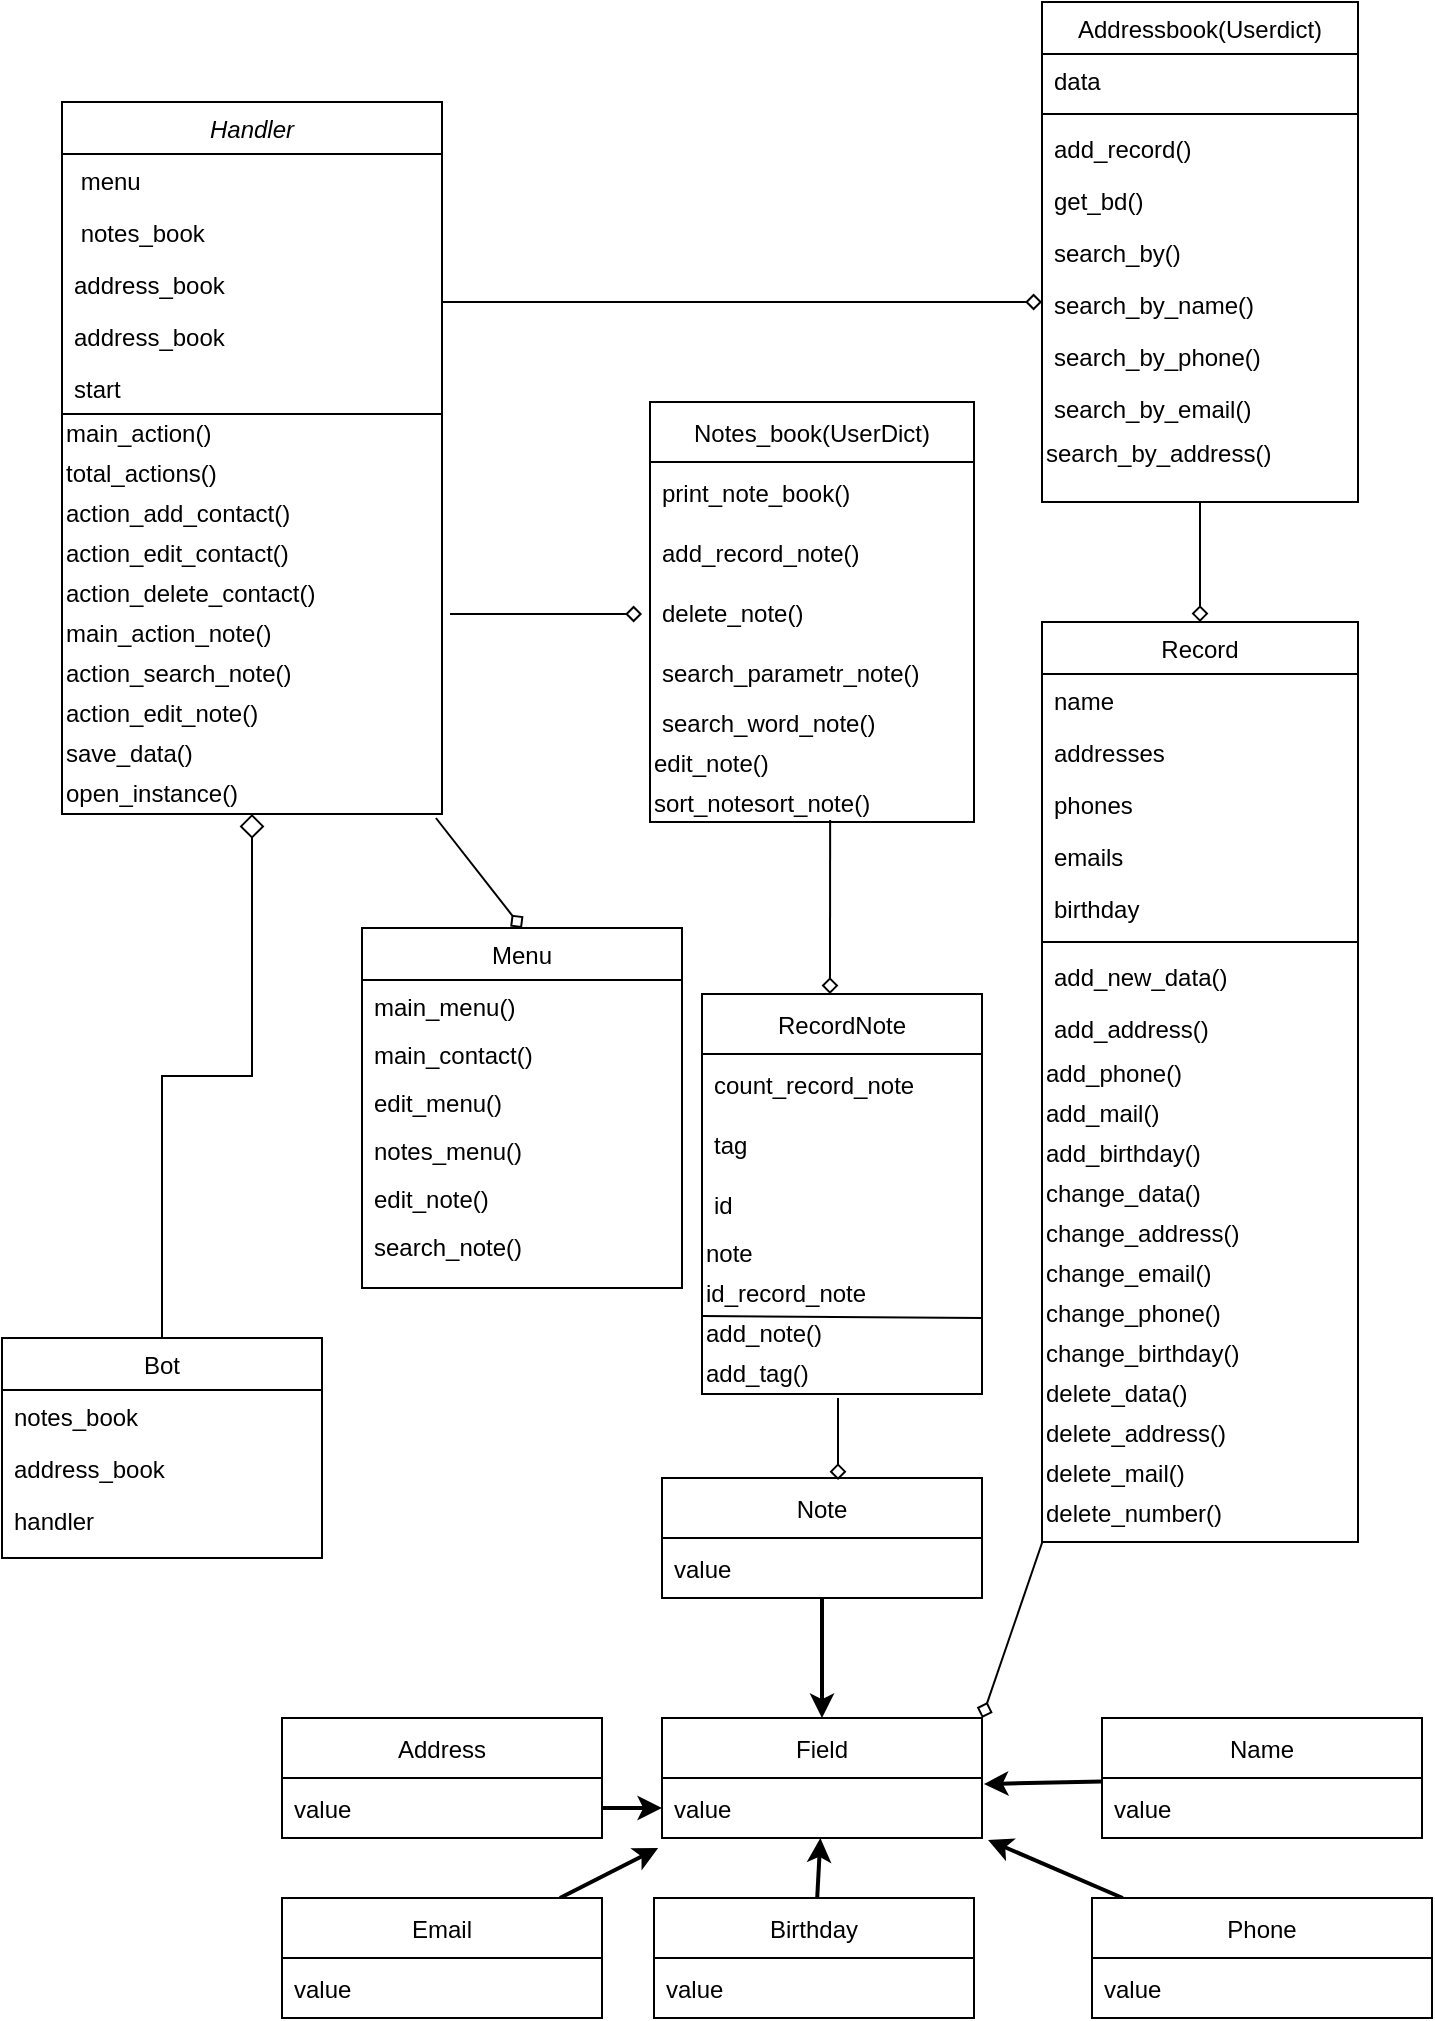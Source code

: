 <mxfile>
    <diagram id="wz_dvda81YGY_NOKK41z" name="Page-1">
        <mxGraphModel dx="1367" dy="573" grid="1" gridSize="10" guides="1" tooltips="1" connect="1" arrows="1" fold="1" page="1" pageScale="1" pageWidth="827" pageHeight="1169" math="0" shadow="0">
            <root>
                <mxCell id="0"/>
                <mxCell id="1" parent="0"/>
                <mxCell id="2" value="Handler" style="swimlane;fontStyle=2;align=center;verticalAlign=top;childLayout=stackLayout;horizontal=1;startSize=26;horizontalStack=0;resizeParent=1;resizeLast=0;collapsible=1;marginBottom=0;rounded=0;shadow=0;strokeWidth=1;" parent="1" vertex="1">
                    <mxGeometry x="50" y="82" width="190" height="356" as="geometry">
                        <mxRectangle x="120" y="50" width="160" height="26" as="alternateBounds"/>
                    </mxGeometry>
                </mxCell>
                <mxCell id="3" value=" menu" style="text;align=left;verticalAlign=top;spacingLeft=4;spacingRight=4;overflow=hidden;rotatable=0;points=[[0,0.5],[1,0.5]];portConstraint=eastwest;" parent="2" vertex="1">
                    <mxGeometry y="26" width="190" height="26" as="geometry"/>
                </mxCell>
                <mxCell id="4" value=" notes_book" style="text;align=left;verticalAlign=top;spacingLeft=4;spacingRight=4;overflow=hidden;rotatable=0;points=[[0,0.5],[1,0.5]];portConstraint=eastwest;rounded=0;shadow=0;html=0;" parent="2" vertex="1">
                    <mxGeometry y="52" width="190" height="26" as="geometry"/>
                </mxCell>
                <mxCell id="5" value="address_book" style="text;align=left;verticalAlign=top;spacingLeft=4;spacingRight=4;overflow=hidden;rotatable=0;points=[[0,0.5],[1,0.5]];portConstraint=eastwest;rounded=0;shadow=0;html=0;" parent="2" vertex="1">
                    <mxGeometry y="78" width="190" height="26" as="geometry"/>
                </mxCell>
                <mxCell id="169" value="address_book" style="text;align=left;verticalAlign=top;spacingLeft=4;spacingRight=4;overflow=hidden;rotatable=0;points=[[0,0.5],[1,0.5]];portConstraint=eastwest;rounded=0;shadow=0;html=0;" vertex="1" parent="2">
                    <mxGeometry y="104" width="190" height="26" as="geometry"/>
                </mxCell>
                <mxCell id="34" value="start" style="text;align=left;verticalAlign=top;spacingLeft=4;spacingRight=4;overflow=hidden;rotatable=0;points=[[0,0.5],[1,0.5]];portConstraint=eastwest;rounded=0;shadow=0;html=0;" parent="2" vertex="1">
                    <mxGeometry y="130" width="190" height="26" as="geometry"/>
                </mxCell>
                <mxCell id="161" value="" style="endArrow=none;html=1;fontColor=default;" edge="1" parent="2">
                    <mxGeometry width="50" height="50" relative="1" as="geometry">
                        <mxPoint x="190" y="156" as="sourcePoint"/>
                        <mxPoint y="156" as="targetPoint"/>
                    </mxGeometry>
                </mxCell>
                <mxCell id="42" value="main_action()" style="text;html=1;resizable=0;autosize=1;align=left;verticalAlign=middle;points=[];fillColor=none;strokeColor=none;rounded=0;" parent="2" vertex="1">
                    <mxGeometry y="156" width="190" height="20" as="geometry"/>
                </mxCell>
                <mxCell id="43" value="total_actions()" style="text;html=1;resizable=0;autosize=1;align=left;verticalAlign=middle;points=[];fillColor=none;strokeColor=none;rounded=0;" parent="2" vertex="1">
                    <mxGeometry y="176" width="190" height="20" as="geometry"/>
                </mxCell>
                <mxCell id="44" value="action_add_contact()" style="text;html=1;resizable=0;autosize=1;align=left;verticalAlign=middle;points=[];fillColor=none;strokeColor=none;rounded=0;" parent="2" vertex="1">
                    <mxGeometry y="196" width="190" height="20" as="geometry"/>
                </mxCell>
                <mxCell id="45" value="action_edit_contact()" style="text;html=1;resizable=0;autosize=1;align=left;verticalAlign=middle;points=[];fillColor=none;strokeColor=none;rounded=0;" parent="2" vertex="1">
                    <mxGeometry y="216" width="190" height="20" as="geometry"/>
                </mxCell>
                <mxCell id="46" value="action_delete_contact()" style="text;html=1;resizable=0;autosize=1;align=left;verticalAlign=middle;points=[];fillColor=none;strokeColor=none;rounded=0;" parent="2" vertex="1">
                    <mxGeometry y="236" width="190" height="20" as="geometry"/>
                </mxCell>
                <mxCell id="47" value="main_action_note()" style="text;html=1;resizable=0;autosize=1;align=left;verticalAlign=middle;points=[];fillColor=none;strokeColor=none;rounded=0;" parent="2" vertex="1">
                    <mxGeometry y="256" width="190" height="20" as="geometry"/>
                </mxCell>
                <mxCell id="49" value="action_search_note()" style="text;html=1;resizable=0;autosize=1;align=left;verticalAlign=middle;points=[];fillColor=none;strokeColor=none;rounded=0;" parent="2" vertex="1">
                    <mxGeometry y="276" width="190" height="20" as="geometry"/>
                </mxCell>
                <mxCell id="50" value="action_edit_note()" style="text;html=1;resizable=0;autosize=1;align=left;verticalAlign=middle;points=[];fillColor=none;strokeColor=none;rounded=0;" parent="2" vertex="1">
                    <mxGeometry y="296" width="190" height="20" as="geometry"/>
                </mxCell>
                <mxCell id="52" value="save_data()" style="text;html=1;resizable=0;autosize=1;align=left;verticalAlign=middle;points=[];fillColor=none;strokeColor=none;rounded=0;" parent="2" vertex="1">
                    <mxGeometry y="316" width="190" height="20" as="geometry"/>
                </mxCell>
                <mxCell id="51" value="open_instance()" style="text;html=1;resizable=0;autosize=1;align=left;verticalAlign=middle;points=[];fillColor=none;strokeColor=none;rounded=0;" parent="2" vertex="1">
                    <mxGeometry y="336" width="190" height="20" as="geometry"/>
                </mxCell>
                <mxCell id="8" value="Bot" style="swimlane;fontStyle=0;align=center;verticalAlign=top;childLayout=stackLayout;horizontal=1;startSize=26;horizontalStack=0;resizeParent=1;resizeLast=0;collapsible=1;marginBottom=0;rounded=0;shadow=0;strokeWidth=1;" parent="1" vertex="1">
                    <mxGeometry x="20" y="700" width="160" height="110" as="geometry">
                        <mxRectangle x="130" y="380" width="160" height="26" as="alternateBounds"/>
                    </mxGeometry>
                </mxCell>
                <mxCell id="10" value="notes_book" style="text;align=left;verticalAlign=top;spacingLeft=4;spacingRight=4;overflow=hidden;rotatable=0;points=[[0,0.5],[1,0.5]];portConstraint=eastwest;rounded=0;shadow=0;html=0;" parent="8" vertex="1">
                    <mxGeometry y="26" width="160" height="26" as="geometry"/>
                </mxCell>
                <mxCell id="12" value="address_book" style="text;align=left;verticalAlign=top;spacingLeft=4;spacingRight=4;overflow=hidden;rotatable=0;points=[[0,0.5],[1,0.5]];portConstraint=eastwest;fontStyle=0" parent="8" vertex="1">
                    <mxGeometry y="52" width="160" height="26" as="geometry"/>
                </mxCell>
                <mxCell id="13" value="handler" style="text;align=left;verticalAlign=top;spacingLeft=4;spacingRight=4;overflow=hidden;rotatable=0;points=[[0,0.5],[1,0.5]];portConstraint=eastwest;" parent="8" vertex="1">
                    <mxGeometry y="78" width="160" height="26" as="geometry"/>
                </mxCell>
                <mxCell id="14" value="" style="endArrow=diamond;endSize=10;endFill=0;shadow=0;strokeWidth=1;rounded=0;edgeStyle=elbowEdgeStyle;elbow=vertical;" parent="1" source="8" target="2" edge="1">
                    <mxGeometry width="160" relative="1" as="geometry">
                        <mxPoint x="100" y="105" as="sourcePoint"/>
                        <mxPoint x="100" y="105" as="targetPoint"/>
                    </mxGeometry>
                </mxCell>
                <mxCell id="15" value="Menu" style="swimlane;fontStyle=0;align=center;verticalAlign=top;childLayout=stackLayout;horizontal=1;startSize=26;horizontalStack=0;resizeParent=1;resizeLast=0;collapsible=1;marginBottom=0;rounded=0;shadow=0;strokeWidth=1;" parent="1" vertex="1">
                    <mxGeometry x="200" y="495" width="160" height="180" as="geometry">
                        <mxRectangle x="340" y="380" width="170" height="26" as="alternateBounds"/>
                    </mxGeometry>
                </mxCell>
                <mxCell id="16" value="main_menu()" style="text;align=left;verticalAlign=top;spacingLeft=4;spacingRight=4;overflow=hidden;rotatable=0;points=[[0,0.5],[1,0.5]];portConstraint=eastwest;" parent="15" vertex="1">
                    <mxGeometry y="26" width="160" height="24" as="geometry"/>
                </mxCell>
                <mxCell id="112" value="main_contact()" style="text;align=left;verticalAlign=top;spacingLeft=4;spacingRight=4;overflow=hidden;rotatable=0;points=[[0,0.5],[1,0.5]];portConstraint=eastwest;" vertex="1" parent="15">
                    <mxGeometry y="50" width="160" height="24" as="geometry"/>
                </mxCell>
                <mxCell id="113" value="edit_menu()" style="text;align=left;verticalAlign=top;spacingLeft=4;spacingRight=4;overflow=hidden;rotatable=0;points=[[0,0.5],[1,0.5]];portConstraint=eastwest;" vertex="1" parent="15">
                    <mxGeometry y="74" width="160" height="24" as="geometry"/>
                </mxCell>
                <mxCell id="114" value="notes_menu()" style="text;align=left;verticalAlign=top;spacingLeft=4;spacingRight=4;overflow=hidden;rotatable=0;points=[[0,0.5],[1,0.5]];portConstraint=eastwest;" vertex="1" parent="15">
                    <mxGeometry y="98" width="160" height="24" as="geometry"/>
                </mxCell>
                <mxCell id="116" value="edit_note()" style="text;align=left;verticalAlign=top;spacingLeft=4;spacingRight=4;overflow=hidden;rotatable=0;points=[[0,0.5],[1,0.5]];portConstraint=eastwest;" vertex="1" parent="15">
                    <mxGeometry y="122" width="160" height="24" as="geometry"/>
                </mxCell>
                <mxCell id="115" value="search_note()" style="text;align=left;verticalAlign=top;spacingLeft=4;spacingRight=4;overflow=hidden;rotatable=0;points=[[0,0.5],[1,0.5]];portConstraint=eastwest;" vertex="1" parent="15">
                    <mxGeometry y="146" width="160" height="34" as="geometry"/>
                </mxCell>
                <mxCell id="65" value="" style="edgeStyle=none;html=1;endArrow=diamond;endFill=0;" edge="1" parent="1" source="19" target="55">
                    <mxGeometry relative="1" as="geometry"/>
                </mxCell>
                <mxCell id="19" value="Addressbook(Userdict)" style="swimlane;fontStyle=0;align=center;verticalAlign=top;childLayout=stackLayout;horizontal=1;startSize=26;horizontalStack=0;resizeParent=1;resizeLast=0;collapsible=1;marginBottom=0;rounded=0;shadow=0;strokeWidth=1;" parent="1" vertex="1">
                    <mxGeometry x="540" y="32" width="158" height="250" as="geometry">
                        <mxRectangle x="550" y="140" width="160" height="26" as="alternateBounds"/>
                    </mxGeometry>
                </mxCell>
                <mxCell id="20" value="data" style="text;align=left;verticalAlign=top;spacingLeft=4;spacingRight=4;overflow=hidden;rotatable=0;points=[[0,0.5],[1,0.5]];portConstraint=eastwest;" parent="19" vertex="1">
                    <mxGeometry y="26" width="158" height="26" as="geometry"/>
                </mxCell>
                <mxCell id="25" value="" style="line;html=1;strokeWidth=1;align=left;verticalAlign=middle;spacingTop=-1;spacingLeft=3;spacingRight=3;rotatable=0;labelPosition=right;points=[];portConstraint=eastwest;" parent="19" vertex="1">
                    <mxGeometry y="52" width="158" height="8" as="geometry"/>
                </mxCell>
                <mxCell id="21" value="add_record()" style="text;align=left;verticalAlign=top;spacingLeft=4;spacingRight=4;overflow=hidden;rotatable=0;points=[[0,0.5],[1,0.5]];portConstraint=eastwest;rounded=0;shadow=0;html=0;" parent="19" vertex="1">
                    <mxGeometry y="60" width="158" height="26" as="geometry"/>
                </mxCell>
                <mxCell id="22" value="get_bd()" style="text;align=left;verticalAlign=top;spacingLeft=4;spacingRight=4;overflow=hidden;rotatable=0;points=[[0,0.5],[1,0.5]];portConstraint=eastwest;rounded=0;shadow=0;html=0;" parent="19" vertex="1">
                    <mxGeometry y="86" width="158" height="26" as="geometry"/>
                </mxCell>
                <mxCell id="23" value="search_by()" style="text;align=left;verticalAlign=top;spacingLeft=4;spacingRight=4;overflow=hidden;rotatable=0;points=[[0,0.5],[1,0.5]];portConstraint=eastwest;rounded=0;shadow=0;html=0;" parent="19" vertex="1">
                    <mxGeometry y="112" width="158" height="26" as="geometry"/>
                </mxCell>
                <mxCell id="24" value="search_by_name()" style="text;align=left;verticalAlign=top;spacingLeft=4;spacingRight=4;overflow=hidden;rotatable=0;points=[[0,0.5],[1,0.5]];portConstraint=eastwest;rounded=0;shadow=0;html=0;" parent="19" vertex="1">
                    <mxGeometry y="138" width="158" height="26" as="geometry"/>
                </mxCell>
                <mxCell id="26" value="search_by_phone()" style="text;align=left;verticalAlign=top;spacingLeft=4;spacingRight=4;overflow=hidden;rotatable=0;points=[[0,0.5],[1,0.5]];portConstraint=eastwest;" parent="19" vertex="1">
                    <mxGeometry y="164" width="158" height="26" as="geometry"/>
                </mxCell>
                <mxCell id="27" value="search_by_email()" style="text;align=left;verticalAlign=top;spacingLeft=4;spacingRight=4;overflow=hidden;rotatable=0;points=[[0,0.5],[1,0.5]];portConstraint=eastwest;" parent="19" vertex="1">
                    <mxGeometry y="190" width="158" height="26" as="geometry"/>
                </mxCell>
                <mxCell id="48" value="search_by_address()" style="text;html=1;resizable=0;autosize=1;align=left;verticalAlign=middle;points=[];fillColor=none;strokeColor=none;rounded=0;" parent="19" vertex="1">
                    <mxGeometry y="216" width="158" height="20" as="geometry"/>
                </mxCell>
                <mxCell id="28" value="" style="endArrow=diamond;shadow=0;strokeWidth=1;rounded=0;endFill=0;edgeStyle=elbowEdgeStyle;elbow=vertical;" parent="1" source="2" target="19" edge="1">
                    <mxGeometry x="0.5" y="41" relative="1" as="geometry">
                        <mxPoint x="280" y="94" as="sourcePoint"/>
                        <mxPoint x="440" y="94" as="targetPoint"/>
                        <mxPoint x="-40" y="32" as="offset"/>
                    </mxGeometry>
                </mxCell>
                <mxCell id="175" value="" style="edgeStyle=none;html=1;fontColor=default;strokeWidth=1;entryX=1;entryY=0;entryDx=0;entryDy=0;endArrow=diamond;endFill=0;" edge="1" parent="1" source="55" target="85">
                    <mxGeometry relative="1" as="geometry"/>
                </mxCell>
                <mxCell id="55" value="Record" style="swimlane;fontStyle=0;align=center;verticalAlign=top;childLayout=stackLayout;horizontal=1;startSize=26;horizontalStack=0;resizeParent=1;resizeLast=0;collapsible=1;marginBottom=0;rounded=0;shadow=0;strokeWidth=1;" vertex="1" parent="1">
                    <mxGeometry x="540" y="342" width="158" height="460" as="geometry">
                        <mxRectangle x="550" y="140" width="160" height="26" as="alternateBounds"/>
                    </mxGeometry>
                </mxCell>
                <mxCell id="56" value="name" style="text;align=left;verticalAlign=top;spacingLeft=4;spacingRight=4;overflow=hidden;rotatable=0;points=[[0,0.5],[1,0.5]];portConstraint=eastwest;" vertex="1" parent="55">
                    <mxGeometry y="26" width="158" height="26" as="geometry"/>
                </mxCell>
                <mxCell id="58" value="addresses" style="text;align=left;verticalAlign=top;spacingLeft=4;spacingRight=4;overflow=hidden;rotatable=0;points=[[0,0.5],[1,0.5]];portConstraint=eastwest;rounded=0;shadow=0;html=0;" vertex="1" parent="55">
                    <mxGeometry y="52" width="158" height="26" as="geometry"/>
                </mxCell>
                <mxCell id="59" value="phones" style="text;align=left;verticalAlign=top;spacingLeft=4;spacingRight=4;overflow=hidden;rotatable=0;points=[[0,0.5],[1,0.5]];portConstraint=eastwest;rounded=0;shadow=0;html=0;" vertex="1" parent="55">
                    <mxGeometry y="78" width="158" height="26" as="geometry"/>
                </mxCell>
                <mxCell id="60" value="emails" style="text;align=left;verticalAlign=top;spacingLeft=4;spacingRight=4;overflow=hidden;rotatable=0;points=[[0,0.5],[1,0.5]];portConstraint=eastwest;rounded=0;shadow=0;html=0;" vertex="1" parent="55">
                    <mxGeometry y="104" width="158" height="26" as="geometry"/>
                </mxCell>
                <mxCell id="61" value="birthday" style="text;align=left;verticalAlign=top;spacingLeft=4;spacingRight=4;overflow=hidden;rotatable=0;points=[[0,0.5],[1,0.5]];portConstraint=eastwest;rounded=0;shadow=0;html=0;" vertex="1" parent="55">
                    <mxGeometry y="130" width="158" height="26" as="geometry"/>
                </mxCell>
                <mxCell id="57" value="" style="line;html=1;strokeWidth=1;align=left;verticalAlign=middle;spacingTop=-1;spacingLeft=3;spacingRight=3;rotatable=0;labelPosition=right;points=[];portConstraint=eastwest;" vertex="1" parent="55">
                    <mxGeometry y="156" width="158" height="8" as="geometry"/>
                </mxCell>
                <mxCell id="62" value="add_new_data()" style="text;align=left;verticalAlign=top;spacingLeft=4;spacingRight=4;overflow=hidden;rotatable=0;points=[[0,0.5],[1,0.5]];portConstraint=eastwest;" vertex="1" parent="55">
                    <mxGeometry y="164" width="158" height="26" as="geometry"/>
                </mxCell>
                <mxCell id="63" value="add_address()" style="text;align=left;verticalAlign=top;spacingLeft=4;spacingRight=4;overflow=hidden;rotatable=0;points=[[0,0.5],[1,0.5]];portConstraint=eastwest;" vertex="1" parent="55">
                    <mxGeometry y="190" width="158" height="26" as="geometry"/>
                </mxCell>
                <mxCell id="64" value="add_phone()" style="text;html=1;resizable=0;autosize=1;align=left;verticalAlign=middle;points=[];fillColor=none;strokeColor=none;rounded=0;" vertex="1" parent="55">
                    <mxGeometry y="216" width="158" height="20" as="geometry"/>
                </mxCell>
                <mxCell id="66" value="add_mail()" style="text;html=1;resizable=0;autosize=1;align=left;verticalAlign=middle;points=[];fillColor=none;strokeColor=none;rounded=0;" vertex="1" parent="55">
                    <mxGeometry y="236" width="158" height="20" as="geometry"/>
                </mxCell>
                <mxCell id="67" value="add_birthday()" style="text;html=1;resizable=0;autosize=1;align=left;verticalAlign=middle;points=[];fillColor=none;strokeColor=none;rounded=0;" vertex="1" parent="55">
                    <mxGeometry y="256" width="158" height="20" as="geometry"/>
                </mxCell>
                <mxCell id="68" value="change_data()" style="text;html=1;resizable=0;autosize=1;align=left;verticalAlign=middle;points=[];fillColor=none;strokeColor=none;rounded=0;" vertex="1" parent="55">
                    <mxGeometry y="276" width="158" height="20" as="geometry"/>
                </mxCell>
                <mxCell id="69" value="change_address()" style="text;html=1;resizable=0;autosize=1;align=left;verticalAlign=middle;points=[];fillColor=none;strokeColor=none;rounded=0;" vertex="1" parent="55">
                    <mxGeometry y="296" width="158" height="20" as="geometry"/>
                </mxCell>
                <mxCell id="70" value="change_email()" style="text;html=1;resizable=0;autosize=1;align=left;verticalAlign=middle;points=[];fillColor=none;strokeColor=none;rounded=0;" vertex="1" parent="55">
                    <mxGeometry y="316" width="158" height="20" as="geometry"/>
                </mxCell>
                <mxCell id="71" value="change_phone()" style="text;html=1;resizable=0;autosize=1;align=left;verticalAlign=middle;points=[];fillColor=none;strokeColor=none;rounded=0;" vertex="1" parent="55">
                    <mxGeometry y="336" width="158" height="20" as="geometry"/>
                </mxCell>
                <mxCell id="72" value="change_birthday()" style="text;html=1;resizable=0;autosize=1;align=left;verticalAlign=middle;points=[];fillColor=none;strokeColor=none;rounded=0;" vertex="1" parent="55">
                    <mxGeometry y="356" width="158" height="20" as="geometry"/>
                </mxCell>
                <mxCell id="75" value="delete_data()" style="text;html=1;resizable=0;autosize=1;align=left;verticalAlign=middle;points=[];fillColor=none;strokeColor=none;rounded=0;" vertex="1" parent="55">
                    <mxGeometry y="376" width="158" height="20" as="geometry"/>
                </mxCell>
                <mxCell id="76" value="delete_address()" style="text;html=1;resizable=0;autosize=1;align=left;verticalAlign=middle;points=[];fillColor=none;strokeColor=none;rounded=0;" vertex="1" parent="55">
                    <mxGeometry y="396" width="158" height="20" as="geometry"/>
                </mxCell>
                <mxCell id="77" value="delete_mail()" style="text;html=1;resizable=0;autosize=1;align=left;verticalAlign=middle;points=[];fillColor=none;strokeColor=none;rounded=0;" vertex="1" parent="55">
                    <mxGeometry y="416" width="158" height="20" as="geometry"/>
                </mxCell>
                <mxCell id="78" value="delete_number()" style="text;html=1;resizable=0;autosize=1;align=left;verticalAlign=middle;points=[];fillColor=none;strokeColor=none;rounded=0;" vertex="1" parent="55">
                    <mxGeometry y="436" width="158" height="20" as="geometry"/>
                </mxCell>
                <mxCell id="85" value="Field" style="swimlane;fontStyle=0;childLayout=stackLayout;horizontal=1;startSize=30;horizontalStack=0;resizeParent=1;resizeParentMax=0;resizeLast=0;collapsible=1;marginBottom=0;" vertex="1" parent="1">
                    <mxGeometry x="350" y="890" width="160" height="60" as="geometry"/>
                </mxCell>
                <mxCell id="86" value="value" style="text;strokeColor=none;fillColor=none;align=left;verticalAlign=middle;spacingLeft=4;spacingRight=4;overflow=hidden;points=[[0,0.5],[1,0.5]];portConstraint=eastwest;rotatable=0;" vertex="1" parent="85">
                    <mxGeometry y="30" width="160" height="30" as="geometry"/>
                </mxCell>
                <mxCell id="165" value="" style="edgeStyle=none;html=1;fontColor=default;entryX=-0.012;entryY=1.167;entryDx=0;entryDy=0;entryPerimeter=0;strokeWidth=2;" edge="1" parent="1" source="91" target="86">
                    <mxGeometry relative="1" as="geometry"/>
                </mxCell>
                <mxCell id="91" value="Email" style="swimlane;fontStyle=0;childLayout=stackLayout;horizontal=1;startSize=30;horizontalStack=0;resizeParent=1;resizeParentMax=0;resizeLast=0;collapsible=1;marginBottom=0;" vertex="1" parent="1">
                    <mxGeometry x="160" y="980" width="160" height="60" as="geometry"/>
                </mxCell>
                <mxCell id="92" value="value" style="text;strokeColor=none;fillColor=none;align=left;verticalAlign=middle;spacingLeft=4;spacingRight=4;overflow=hidden;points=[[0,0.5],[1,0.5]];portConstraint=eastwest;rotatable=0;" vertex="1" parent="91">
                    <mxGeometry y="30" width="160" height="30" as="geometry"/>
                </mxCell>
                <mxCell id="164" value="" style="edgeStyle=none;html=1;fontColor=default;strokeWidth=2;" edge="1" parent="1" source="94" target="86">
                    <mxGeometry relative="1" as="geometry"/>
                </mxCell>
                <mxCell id="94" value="Birthday" style="swimlane;fontStyle=0;childLayout=stackLayout;horizontal=1;startSize=30;horizontalStack=0;resizeParent=1;resizeParentMax=0;resizeLast=0;collapsible=1;marginBottom=0;" vertex="1" parent="1">
                    <mxGeometry x="346" y="980" width="160" height="60" as="geometry"/>
                </mxCell>
                <mxCell id="95" value="value" style="text;strokeColor=none;fillColor=none;align=left;verticalAlign=middle;spacingLeft=4;spacingRight=4;overflow=hidden;points=[[0,0.5],[1,0.5]];portConstraint=eastwest;rotatable=0;" vertex="1" parent="94">
                    <mxGeometry y="30" width="160" height="30" as="geometry"/>
                </mxCell>
                <mxCell id="167" value="" style="edgeStyle=none;html=1;fontColor=default;entryX=0.5;entryY=0;entryDx=0;entryDy=0;strokeWidth=2;" edge="1" parent="1" source="98" target="85">
                    <mxGeometry relative="1" as="geometry">
                        <mxPoint x="430" y="880" as="targetPoint"/>
                    </mxGeometry>
                </mxCell>
                <mxCell id="98" value="Note" style="swimlane;fontStyle=0;childLayout=stackLayout;horizontal=1;startSize=30;horizontalStack=0;resizeParent=1;resizeParentMax=0;resizeLast=0;collapsible=1;marginBottom=0;" vertex="1" parent="1">
                    <mxGeometry x="350" y="770" width="160" height="60" as="geometry"/>
                </mxCell>
                <mxCell id="99" value="value" style="text;strokeColor=none;fillColor=none;align=left;verticalAlign=middle;spacingLeft=4;spacingRight=4;overflow=hidden;points=[[0,0.5],[1,0.5]];portConstraint=eastwest;rotatable=0;" vertex="1" parent="98">
                    <mxGeometry y="30" width="160" height="30" as="geometry"/>
                </mxCell>
                <mxCell id="100" value="Address" style="swimlane;fontStyle=0;childLayout=stackLayout;horizontal=1;startSize=30;horizontalStack=0;resizeParent=1;resizeParentMax=0;resizeLast=0;collapsible=1;marginBottom=0;" vertex="1" parent="1">
                    <mxGeometry x="160" y="890" width="160" height="60" as="geometry"/>
                </mxCell>
                <mxCell id="101" value="value" style="text;strokeColor=none;fillColor=none;align=left;verticalAlign=middle;spacingLeft=4;spacingRight=4;overflow=hidden;points=[[0,0.5],[1,0.5]];portConstraint=eastwest;rotatable=0;" vertex="1" parent="100">
                    <mxGeometry y="30" width="160" height="30" as="geometry"/>
                </mxCell>
                <mxCell id="163" value="" style="edgeStyle=none;html=1;fontColor=default;entryX=1.019;entryY=1.033;entryDx=0;entryDy=0;entryPerimeter=0;strokeWidth=2;" edge="1" parent="1" source="102" target="86">
                    <mxGeometry relative="1" as="geometry"/>
                </mxCell>
                <mxCell id="102" value="Phone" style="swimlane;fontStyle=0;childLayout=stackLayout;horizontal=1;startSize=30;horizontalStack=0;resizeParent=1;resizeParentMax=0;resizeLast=0;collapsible=1;marginBottom=0;" vertex="1" parent="1">
                    <mxGeometry x="565" y="980" width="170" height="60" as="geometry"/>
                </mxCell>
                <mxCell id="103" value="value" style="text;strokeColor=none;fillColor=none;align=left;verticalAlign=middle;spacingLeft=4;spacingRight=4;overflow=hidden;points=[[0,0.5],[1,0.5]];portConstraint=eastwest;rotatable=0;" vertex="1" parent="102">
                    <mxGeometry y="30" width="170" height="30" as="geometry"/>
                </mxCell>
                <mxCell id="162" value="" style="edgeStyle=none;html=1;fontColor=default;entryX=1.006;entryY=0.1;entryDx=0;entryDy=0;entryPerimeter=0;strokeWidth=2;" edge="1" parent="1" source="104" target="86">
                    <mxGeometry relative="1" as="geometry"/>
                </mxCell>
                <mxCell id="104" value="Name" style="swimlane;fontStyle=0;childLayout=stackLayout;horizontal=1;startSize=30;horizontalStack=0;resizeParent=1;resizeParentMax=0;resizeLast=0;collapsible=1;marginBottom=0;" vertex="1" parent="1">
                    <mxGeometry x="570" y="890" width="160" height="60" as="geometry"/>
                </mxCell>
                <mxCell id="105" value="value" style="text;strokeColor=none;fillColor=none;align=left;verticalAlign=middle;spacingLeft=4;spacingRight=4;overflow=hidden;points=[[0,0.5],[1,0.5]];portConstraint=eastwest;rotatable=0;" vertex="1" parent="104">
                    <mxGeometry y="30" width="160" height="30" as="geometry"/>
                </mxCell>
                <mxCell id="118" value="Notes_book(UserDict)" style="swimlane;fontStyle=0;childLayout=stackLayout;horizontal=1;startSize=30;horizontalStack=0;resizeParent=1;resizeParentMax=0;resizeLast=0;collapsible=1;marginBottom=0;" vertex="1" parent="1">
                    <mxGeometry x="344" y="232" width="162" height="210" as="geometry"/>
                </mxCell>
                <mxCell id="119" value="print_note_book()" style="text;strokeColor=none;fillColor=none;align=left;verticalAlign=middle;spacingLeft=4;spacingRight=4;overflow=hidden;points=[[0,0.5],[1,0.5]];portConstraint=eastwest;rotatable=0;fontColor=default;labelBackgroundColor=none;" vertex="1" parent="118">
                    <mxGeometry y="30" width="162" height="30" as="geometry"/>
                </mxCell>
                <mxCell id="120" value="add_record_note()" style="text;strokeColor=none;fillColor=none;align=left;verticalAlign=middle;spacingLeft=4;spacingRight=4;overflow=hidden;points=[[0,0.5],[1,0.5]];portConstraint=eastwest;rotatable=0;" vertex="1" parent="118">
                    <mxGeometry y="60" width="162" height="30" as="geometry"/>
                </mxCell>
                <mxCell id="122" value="delete_note()" style="text;strokeColor=none;fillColor=none;align=left;verticalAlign=middle;spacingLeft=4;spacingRight=4;overflow=hidden;points=[[0,0.5],[1,0.5]];portConstraint=eastwest;rotatable=0;" vertex="1" parent="118">
                    <mxGeometry y="90" width="162" height="30" as="geometry"/>
                </mxCell>
                <mxCell id="123" value="search_parametr_note()" style="text;strokeColor=none;fillColor=none;align=left;verticalAlign=middle;spacingLeft=4;spacingRight=4;overflow=hidden;points=[[0,0.5],[1,0.5]];portConstraint=eastwest;rotatable=0;" vertex="1" parent="118">
                    <mxGeometry y="120" width="162" height="30" as="geometry"/>
                </mxCell>
                <mxCell id="121" value="search_word_note()" style="text;strokeColor=none;fillColor=none;align=left;verticalAlign=middle;spacingLeft=4;spacingRight=4;overflow=hidden;points=[[0,0.5],[1,0.5]];portConstraint=eastwest;rotatable=0;" vertex="1" parent="118">
                    <mxGeometry y="150" width="162" height="20" as="geometry"/>
                </mxCell>
                <mxCell id="127" value="edit_note()" style="text;resizable=0;autosize=1;align=left;verticalAlign=middle;points=[];fillColor=none;strokeColor=none;rounded=0;labelBackgroundColor=none;fontColor=default;" vertex="1" parent="118">
                    <mxGeometry y="170" width="162" height="20" as="geometry"/>
                </mxCell>
                <mxCell id="131" value="sort_notesort_note()" style="text;resizable=0;autosize=1;align=left;verticalAlign=middle;points=[];fillColor=none;strokeColor=none;rounded=0;labelBackgroundColor=none;fontColor=default;" vertex="1" parent="118">
                    <mxGeometry y="190" width="162" height="20" as="geometry"/>
                </mxCell>
                <mxCell id="141" value="RecordNote" style="swimlane;fontStyle=0;childLayout=stackLayout;horizontal=1;startSize=30;horizontalStack=0;resizeParent=1;resizeParentMax=0;resizeLast=0;collapsible=1;marginBottom=0;labelBackgroundColor=none;fontColor=default;html=0;" vertex="1" parent="1">
                    <mxGeometry x="370" y="528" width="140" height="200" as="geometry"/>
                </mxCell>
                <mxCell id="142" value="count_record_note" style="text;strokeColor=none;fillColor=none;align=left;verticalAlign=middle;spacingLeft=4;spacingRight=4;overflow=hidden;points=[[0,0.5],[1,0.5]];portConstraint=eastwest;rotatable=0;labelBackgroundColor=none;fontColor=default;html=0;" vertex="1" parent="141">
                    <mxGeometry y="30" width="140" height="30" as="geometry"/>
                </mxCell>
                <mxCell id="143" value="tag" style="text;strokeColor=none;fillColor=none;align=left;verticalAlign=middle;spacingLeft=4;spacingRight=4;overflow=hidden;points=[[0,0.5],[1,0.5]];portConstraint=eastwest;rotatable=0;labelBackgroundColor=none;fontColor=default;html=0;" vertex="1" parent="141">
                    <mxGeometry y="60" width="140" height="30" as="geometry"/>
                </mxCell>
                <mxCell id="144" value="id" style="text;strokeColor=none;fillColor=none;align=left;verticalAlign=middle;spacingLeft=4;spacingRight=4;overflow=hidden;points=[[0,0.5],[1,0.5]];portConstraint=eastwest;rotatable=0;labelBackgroundColor=none;fontColor=default;html=0;" vertex="1" parent="141">
                    <mxGeometry y="90" width="140" height="30" as="geometry"/>
                </mxCell>
                <mxCell id="150" value="note" style="text;html=1;align=left;verticalAlign=middle;resizable=0;points=[];autosize=1;strokeColor=none;fillColor=none;fontColor=default;" vertex="1" parent="141">
                    <mxGeometry y="120" width="140" height="20" as="geometry"/>
                </mxCell>
                <mxCell id="152" value="id_record_note" style="text;html=1;align=left;verticalAlign=middle;resizable=0;points=[];autosize=1;strokeColor=none;fillColor=none;fontColor=default;" vertex="1" parent="141">
                    <mxGeometry y="140" width="140" height="20" as="geometry"/>
                </mxCell>
                <mxCell id="158" value="add_note()" style="text;html=1;align=left;verticalAlign=middle;resizable=0;points=[];autosize=1;strokeColor=none;fillColor=none;fontColor=default;" vertex="1" parent="141">
                    <mxGeometry y="160" width="140" height="20" as="geometry"/>
                </mxCell>
                <mxCell id="159" value="add_tag()" style="text;html=1;align=left;verticalAlign=middle;resizable=0;points=[];autosize=1;strokeColor=none;fillColor=none;fontColor=default;" vertex="1" parent="141">
                    <mxGeometry y="180" width="140" height="20" as="geometry"/>
                </mxCell>
                <mxCell id="160" value="" style="endArrow=none;html=1;fontColor=default;entryX=1;entryY=0.1;entryDx=0;entryDy=0;entryPerimeter=0;exitX=0;exitY=0.05;exitDx=0;exitDy=0;exitPerimeter=0;" edge="1" parent="141" source="158" target="158">
                    <mxGeometry width="50" height="50" relative="1" as="geometry">
                        <mxPoint x="40" y="154" as="sourcePoint"/>
                        <mxPoint x="90" y="104" as="targetPoint"/>
                    </mxGeometry>
                </mxCell>
                <mxCell id="166" value="" style="edgeStyle=none;html=1;fontColor=default;strokeWidth=2;" edge="1" parent="1" source="101" target="86">
                    <mxGeometry relative="1" as="geometry"/>
                </mxCell>
                <mxCell id="171" value="" style="edgeStyle=none;html=1;fontColor=default;strokeWidth=1;entryX=0.5;entryY=0;entryDx=0;entryDy=0;exitX=0.984;exitY=1.1;exitDx=0;exitDy=0;exitPerimeter=0;endArrow=diamond;endFill=0;" edge="1" parent="1" source="51" target="15">
                    <mxGeometry relative="1" as="geometry"/>
                </mxCell>
                <mxCell id="172" value="" style="edgeStyle=none;html=1;fontColor=default;strokeWidth=1;exitX=1.021;exitY=0;exitDx=0;exitDy=0;exitPerimeter=0;endArrow=diamond;endFill=0;" edge="1" parent="1" source="47">
                    <mxGeometry relative="1" as="geometry">
                        <mxPoint x="340" y="338" as="targetPoint"/>
                    </mxGeometry>
                </mxCell>
                <mxCell id="173" value="" style="edgeStyle=none;html=1;fontColor=default;strokeWidth=1;entryX=0.457;entryY=0;entryDx=0;entryDy=0;entryPerimeter=0;exitX=0.556;exitY=0.95;exitDx=0;exitDy=0;exitPerimeter=0;endArrow=diamond;endFill=0;" edge="1" parent="1" source="131" target="141">
                    <mxGeometry relative="1" as="geometry"/>
                </mxCell>
                <mxCell id="174" value="" style="edgeStyle=none;html=1;fontColor=default;strokeWidth=1;entryX=0.55;entryY=0.017;entryDx=0;entryDy=0;entryPerimeter=0;endArrow=diamond;endFill=0;" edge="1" parent="1" target="98">
                    <mxGeometry relative="1" as="geometry">
                        <mxPoint x="438" y="730" as="sourcePoint"/>
                    </mxGeometry>
                </mxCell>
            </root>
        </mxGraphModel>
    </diagram>
</mxfile>